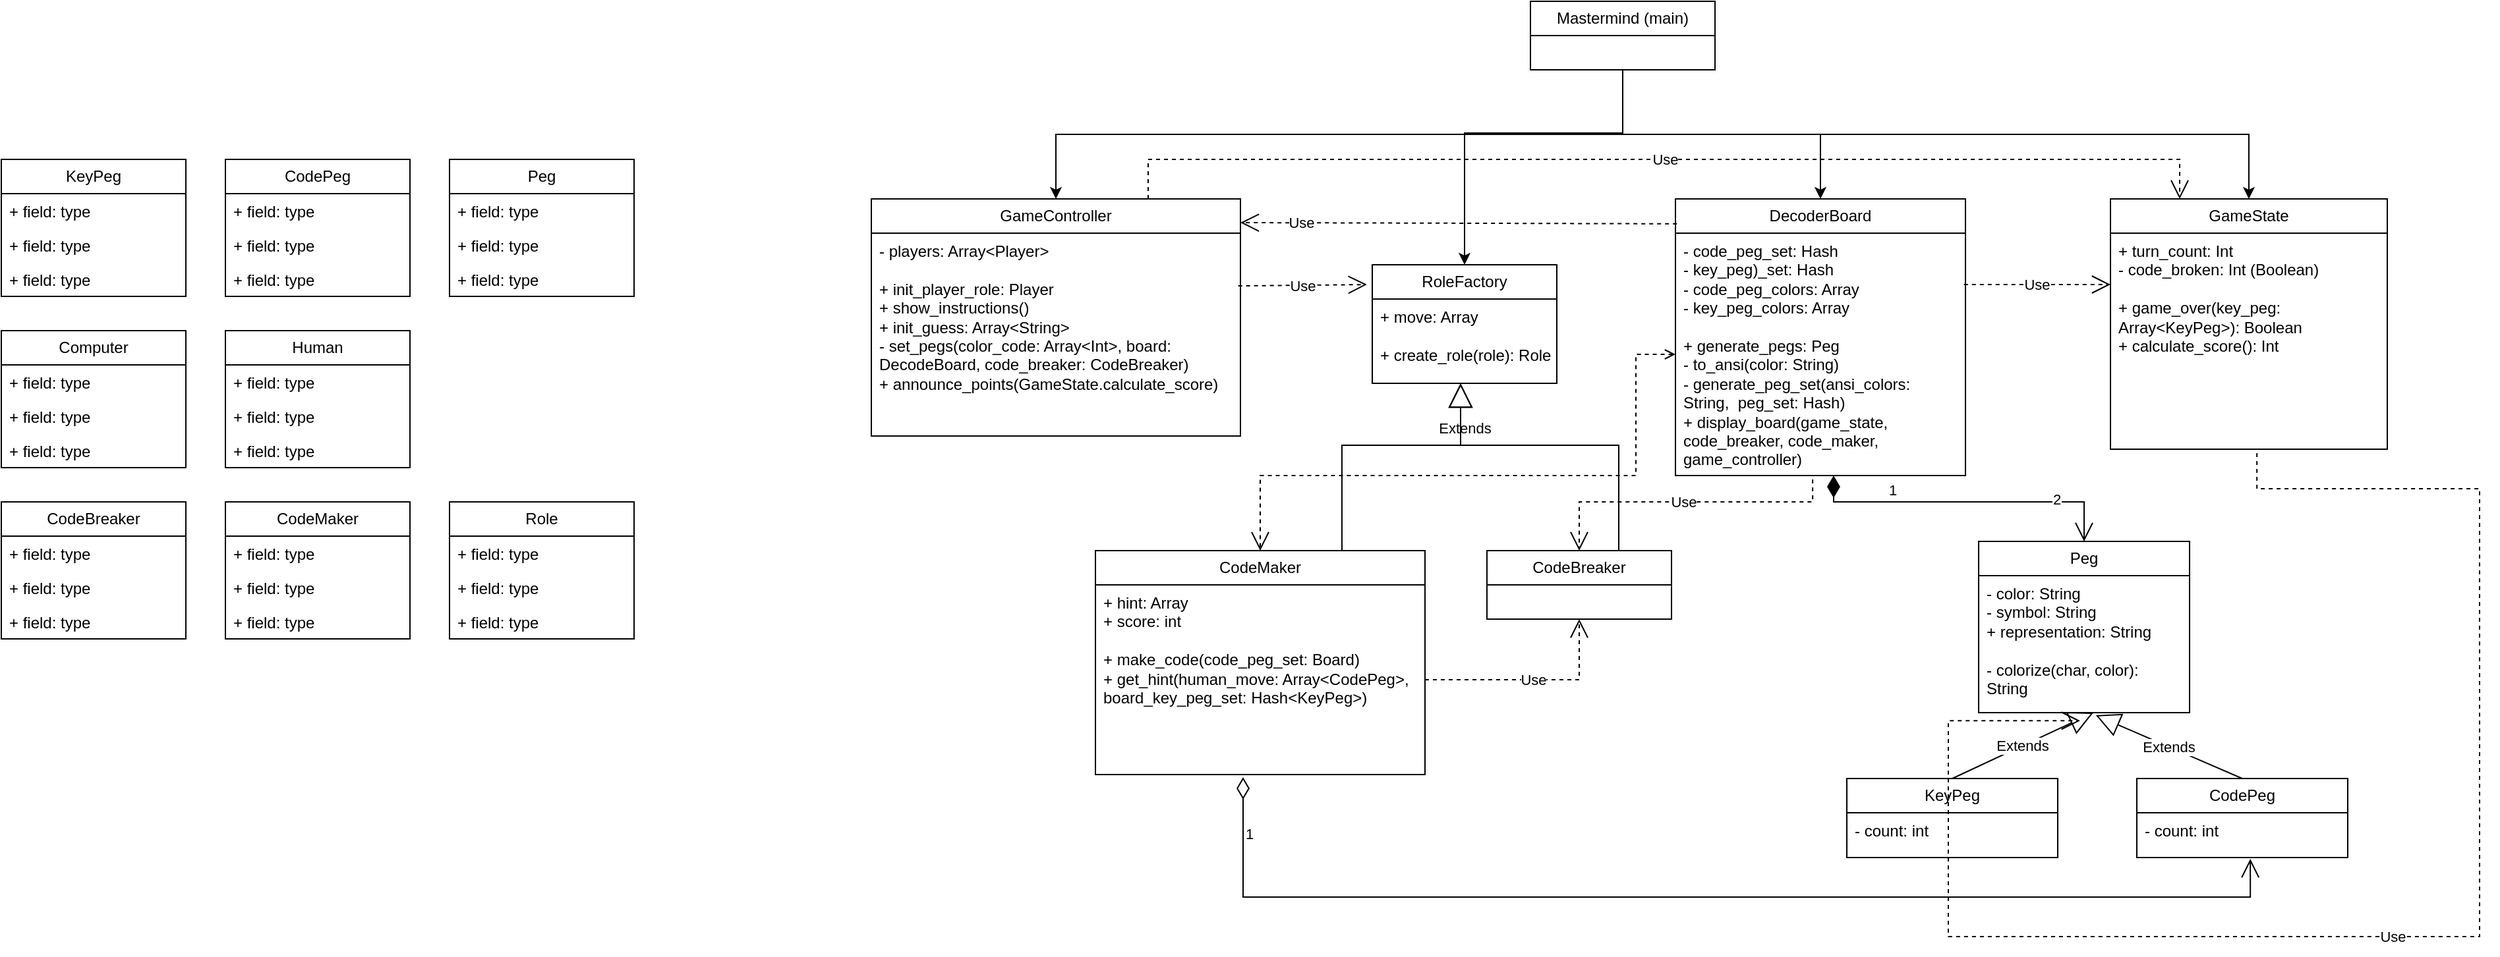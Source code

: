 <mxfile version="24.7.2" type="github">
  <diagram name="Page-1" id="ZshSO4ownrepfYjG7Jd_">
    <mxGraphModel dx="2603" dy="1588" grid="1" gridSize="10" guides="1" tooltips="1" connect="1" arrows="1" fold="1" page="1" pageScale="1" pageWidth="1169" pageHeight="827" math="0" shadow="0">
      <root>
        <mxCell id="0" />
        <mxCell id="1" parent="0" />
        <mxCell id="9Viv94U3JfG2chc9FHKo-1" value="Peg" style="swimlane;fontStyle=0;childLayout=stackLayout;horizontal=1;startSize=26;fillColor=none;horizontalStack=0;resizeParent=1;resizeParentMax=0;resizeLast=0;collapsible=1;marginBottom=0;whiteSpace=wrap;html=1;" parent="1" vertex="1">
          <mxGeometry x="-210" y="110" width="140" height="104" as="geometry" />
        </mxCell>
        <mxCell id="9Viv94U3JfG2chc9FHKo-2" value="+ field: type" style="text;strokeColor=none;fillColor=none;align=left;verticalAlign=top;spacingLeft=4;spacingRight=4;overflow=hidden;rotatable=0;points=[[0,0.5],[1,0.5]];portConstraint=eastwest;whiteSpace=wrap;html=1;" parent="9Viv94U3JfG2chc9FHKo-1" vertex="1">
          <mxGeometry y="26" width="140" height="26" as="geometry" />
        </mxCell>
        <mxCell id="9Viv94U3JfG2chc9FHKo-3" value="+ field: type" style="text;strokeColor=none;fillColor=none;align=left;verticalAlign=top;spacingLeft=4;spacingRight=4;overflow=hidden;rotatable=0;points=[[0,0.5],[1,0.5]];portConstraint=eastwest;whiteSpace=wrap;html=1;" parent="9Viv94U3JfG2chc9FHKo-1" vertex="1">
          <mxGeometry y="52" width="140" height="26" as="geometry" />
        </mxCell>
        <mxCell id="9Viv94U3JfG2chc9FHKo-4" value="+ field: type" style="text;strokeColor=none;fillColor=none;align=left;verticalAlign=top;spacingLeft=4;spacingRight=4;overflow=hidden;rotatable=0;points=[[0,0.5],[1,0.5]];portConstraint=eastwest;whiteSpace=wrap;html=1;" parent="9Viv94U3JfG2chc9FHKo-1" vertex="1">
          <mxGeometry y="78" width="140" height="26" as="geometry" />
        </mxCell>
        <mxCell id="9Viv94U3JfG2chc9FHKo-5" value="CodePeg" style="swimlane;fontStyle=0;childLayout=stackLayout;horizontal=1;startSize=26;fillColor=none;horizontalStack=0;resizeParent=1;resizeParentMax=0;resizeLast=0;collapsible=1;marginBottom=0;whiteSpace=wrap;html=1;" parent="1" vertex="1">
          <mxGeometry x="-380" y="110" width="140" height="104" as="geometry" />
        </mxCell>
        <mxCell id="9Viv94U3JfG2chc9FHKo-6" value="+ field: type" style="text;strokeColor=none;fillColor=none;align=left;verticalAlign=top;spacingLeft=4;spacingRight=4;overflow=hidden;rotatable=0;points=[[0,0.5],[1,0.5]];portConstraint=eastwest;whiteSpace=wrap;html=1;" parent="9Viv94U3JfG2chc9FHKo-5" vertex="1">
          <mxGeometry y="26" width="140" height="26" as="geometry" />
        </mxCell>
        <mxCell id="9Viv94U3JfG2chc9FHKo-7" value="+ field: type" style="text;strokeColor=none;fillColor=none;align=left;verticalAlign=top;spacingLeft=4;spacingRight=4;overflow=hidden;rotatable=0;points=[[0,0.5],[1,0.5]];portConstraint=eastwest;whiteSpace=wrap;html=1;" parent="9Viv94U3JfG2chc9FHKo-5" vertex="1">
          <mxGeometry y="52" width="140" height="26" as="geometry" />
        </mxCell>
        <mxCell id="9Viv94U3JfG2chc9FHKo-8" value="+ field: type" style="text;strokeColor=none;fillColor=none;align=left;verticalAlign=top;spacingLeft=4;spacingRight=4;overflow=hidden;rotatable=0;points=[[0,0.5],[1,0.5]];portConstraint=eastwest;whiteSpace=wrap;html=1;" parent="9Viv94U3JfG2chc9FHKo-5" vertex="1">
          <mxGeometry y="78" width="140" height="26" as="geometry" />
        </mxCell>
        <mxCell id="9Viv94U3JfG2chc9FHKo-9" value="KeyPeg" style="swimlane;fontStyle=0;childLayout=stackLayout;horizontal=1;startSize=26;fillColor=none;horizontalStack=0;resizeParent=1;resizeParentMax=0;resizeLast=0;collapsible=1;marginBottom=0;whiteSpace=wrap;html=1;" parent="1" vertex="1">
          <mxGeometry x="-550" y="110" width="140" height="104" as="geometry" />
        </mxCell>
        <mxCell id="9Viv94U3JfG2chc9FHKo-10" value="+ field: type" style="text;strokeColor=none;fillColor=none;align=left;verticalAlign=top;spacingLeft=4;spacingRight=4;overflow=hidden;rotatable=0;points=[[0,0.5],[1,0.5]];portConstraint=eastwest;whiteSpace=wrap;html=1;" parent="9Viv94U3JfG2chc9FHKo-9" vertex="1">
          <mxGeometry y="26" width="140" height="26" as="geometry" />
        </mxCell>
        <mxCell id="9Viv94U3JfG2chc9FHKo-11" value="+ field: type" style="text;strokeColor=none;fillColor=none;align=left;verticalAlign=top;spacingLeft=4;spacingRight=4;overflow=hidden;rotatable=0;points=[[0,0.5],[1,0.5]];portConstraint=eastwest;whiteSpace=wrap;html=1;" parent="9Viv94U3JfG2chc9FHKo-9" vertex="1">
          <mxGeometry y="52" width="140" height="26" as="geometry" />
        </mxCell>
        <mxCell id="9Viv94U3JfG2chc9FHKo-12" value="+ field: type" style="text;strokeColor=none;fillColor=none;align=left;verticalAlign=top;spacingLeft=4;spacingRight=4;overflow=hidden;rotatable=0;points=[[0,0.5],[1,0.5]];portConstraint=eastwest;whiteSpace=wrap;html=1;" parent="9Viv94U3JfG2chc9FHKo-9" vertex="1">
          <mxGeometry y="78" width="140" height="26" as="geometry" />
        </mxCell>
        <mxCell id="9Viv94U3JfG2chc9FHKo-13" value="GameController" style="swimlane;fontStyle=0;childLayout=stackLayout;horizontal=1;startSize=26;fillColor=none;horizontalStack=0;resizeParent=1;resizeParentMax=0;resizeLast=0;collapsible=1;marginBottom=0;whiteSpace=wrap;html=1;" parent="1" vertex="1">
          <mxGeometry x="110" y="140" width="280" height="180" as="geometry" />
        </mxCell>
        <mxCell id="9Viv94U3JfG2chc9FHKo-14" value="&lt;div&gt;- players: Array&amp;lt;Player&amp;gt;&lt;/div&gt;&lt;div&gt;&lt;br&gt;&lt;/div&gt;&lt;div&gt;+ init_player_role: Player&lt;/div&gt;&lt;div&gt;+ show_instructions()&lt;/div&gt;&lt;div&gt;+ init_guess: Array&amp;lt;String&amp;gt;&lt;/div&gt;&lt;div&gt;- set_pegs(color_code: Array&amp;lt;Int&amp;gt;, board: DecodeBoard, code_breaker: CodeBreaker)&lt;/div&gt;&lt;div&gt;+ announce_points(GameState.calculate_score)&lt;/div&gt;" style="text;strokeColor=none;fillColor=none;align=left;verticalAlign=top;spacingLeft=4;spacingRight=4;overflow=hidden;rotatable=0;points=[[0,0.5],[1,0.5]];portConstraint=eastwest;whiteSpace=wrap;html=1;" parent="9Viv94U3JfG2chc9FHKo-13" vertex="1">
          <mxGeometry y="26" width="280" height="154" as="geometry" />
        </mxCell>
        <mxCell id="9Viv94U3JfG2chc9FHKo-40" value="Human" style="swimlane;fontStyle=0;childLayout=stackLayout;horizontal=1;startSize=26;fillColor=none;horizontalStack=0;resizeParent=1;resizeParentMax=0;resizeLast=0;collapsible=1;marginBottom=0;whiteSpace=wrap;html=1;" parent="1" vertex="1">
          <mxGeometry x="-380" y="240" width="140" height="104" as="geometry" />
        </mxCell>
        <mxCell id="9Viv94U3JfG2chc9FHKo-41" value="+ field: type" style="text;strokeColor=none;fillColor=none;align=left;verticalAlign=top;spacingLeft=4;spacingRight=4;overflow=hidden;rotatable=0;points=[[0,0.5],[1,0.5]];portConstraint=eastwest;whiteSpace=wrap;html=1;" parent="9Viv94U3JfG2chc9FHKo-40" vertex="1">
          <mxGeometry y="26" width="140" height="26" as="geometry" />
        </mxCell>
        <mxCell id="9Viv94U3JfG2chc9FHKo-42" value="+ field: type" style="text;strokeColor=none;fillColor=none;align=left;verticalAlign=top;spacingLeft=4;spacingRight=4;overflow=hidden;rotatable=0;points=[[0,0.5],[1,0.5]];portConstraint=eastwest;whiteSpace=wrap;html=1;" parent="9Viv94U3JfG2chc9FHKo-40" vertex="1">
          <mxGeometry y="52" width="140" height="26" as="geometry" />
        </mxCell>
        <mxCell id="9Viv94U3JfG2chc9FHKo-43" value="+ field: type" style="text;strokeColor=none;fillColor=none;align=left;verticalAlign=top;spacingLeft=4;spacingRight=4;overflow=hidden;rotatable=0;points=[[0,0.5],[1,0.5]];portConstraint=eastwest;whiteSpace=wrap;html=1;" parent="9Viv94U3JfG2chc9FHKo-40" vertex="1">
          <mxGeometry y="78" width="140" height="26" as="geometry" />
        </mxCell>
        <mxCell id="9Viv94U3JfG2chc9FHKo-44" value="Computer" style="swimlane;fontStyle=0;childLayout=stackLayout;horizontal=1;startSize=26;fillColor=none;horizontalStack=0;resizeParent=1;resizeParentMax=0;resizeLast=0;collapsible=1;marginBottom=0;whiteSpace=wrap;html=1;" parent="1" vertex="1">
          <mxGeometry x="-550" y="240" width="140" height="104" as="geometry" />
        </mxCell>
        <mxCell id="9Viv94U3JfG2chc9FHKo-45" value="+ field: type" style="text;strokeColor=none;fillColor=none;align=left;verticalAlign=top;spacingLeft=4;spacingRight=4;overflow=hidden;rotatable=0;points=[[0,0.5],[1,0.5]];portConstraint=eastwest;whiteSpace=wrap;html=1;" parent="9Viv94U3JfG2chc9FHKo-44" vertex="1">
          <mxGeometry y="26" width="140" height="26" as="geometry" />
        </mxCell>
        <mxCell id="9Viv94U3JfG2chc9FHKo-46" value="+ field: type" style="text;strokeColor=none;fillColor=none;align=left;verticalAlign=top;spacingLeft=4;spacingRight=4;overflow=hidden;rotatable=0;points=[[0,0.5],[1,0.5]];portConstraint=eastwest;whiteSpace=wrap;html=1;" parent="9Viv94U3JfG2chc9FHKo-44" vertex="1">
          <mxGeometry y="52" width="140" height="26" as="geometry" />
        </mxCell>
        <mxCell id="9Viv94U3JfG2chc9FHKo-47" value="+ field: type" style="text;strokeColor=none;fillColor=none;align=left;verticalAlign=top;spacingLeft=4;spacingRight=4;overflow=hidden;rotatable=0;points=[[0,0.5],[1,0.5]];portConstraint=eastwest;whiteSpace=wrap;html=1;" parent="9Viv94U3JfG2chc9FHKo-44" vertex="1">
          <mxGeometry y="78" width="140" height="26" as="geometry" />
        </mxCell>
        <mxCell id="9Viv94U3JfG2chc9FHKo-72" style="edgeStyle=orthogonalEdgeStyle;rounded=0;orthogonalLoop=1;jettySize=auto;html=1;entryX=0.5;entryY=0;entryDx=0;entryDy=0;exitX=0.5;exitY=1;exitDx=0;exitDy=0;" parent="1" source="9Viv94U3JfG2chc9FHKo-48" target="9Viv94U3JfG2chc9FHKo-13" edge="1">
          <mxGeometry relative="1" as="geometry">
            <mxPoint x="561" y="62" as="sourcePoint" />
          </mxGeometry>
        </mxCell>
        <mxCell id="9Viv94U3JfG2chc9FHKo-48" value="Mastermind (main)" style="swimlane;fontStyle=0;childLayout=stackLayout;horizontal=1;startSize=26;fillColor=none;horizontalStack=0;resizeParent=1;resizeParentMax=0;resizeLast=0;collapsible=1;marginBottom=0;whiteSpace=wrap;html=1;" parent="1" vertex="1">
          <mxGeometry x="610" y="-10" width="140" height="52" as="geometry" />
        </mxCell>
        <mxCell id="9Viv94U3JfG2chc9FHKo-52" value="GameState" style="swimlane;fontStyle=0;childLayout=stackLayout;horizontal=1;startSize=26;fillColor=none;horizontalStack=0;resizeParent=1;resizeParentMax=0;resizeLast=0;collapsible=1;marginBottom=0;whiteSpace=wrap;html=1;" parent="1" vertex="1">
          <mxGeometry x="1050" y="140" width="210" height="190" as="geometry" />
        </mxCell>
        <mxCell id="9Viv94U3JfG2chc9FHKo-53" value="+ turn_count: Int&lt;div&gt;- code_broken: Int (Boolean)&lt;/div&gt;&lt;div&gt;&lt;br&gt;&lt;/div&gt;&lt;div&gt;+ game_over(key_peg: Array&amp;lt;KeyPeg&amp;gt;): Boolean&lt;/div&gt;&lt;div&gt;+ calculate_score(): Int&lt;/div&gt;&lt;div&gt;&lt;br&gt;&lt;/div&gt;" style="text;strokeColor=none;fillColor=none;align=left;verticalAlign=top;spacingLeft=4;spacingRight=4;overflow=hidden;rotatable=0;points=[[0,0.5],[1,0.5]];portConstraint=eastwest;whiteSpace=wrap;html=1;" parent="9Viv94U3JfG2chc9FHKo-52" vertex="1">
          <mxGeometry y="26" width="210" height="164" as="geometry" />
        </mxCell>
        <mxCell id="9Viv94U3JfG2chc9FHKo-56" value="DecoderBoard" style="swimlane;fontStyle=0;childLayout=stackLayout;horizontal=1;startSize=26;fillColor=none;horizontalStack=0;resizeParent=1;resizeParentMax=0;resizeLast=0;collapsible=1;marginBottom=0;whiteSpace=wrap;html=1;" parent="1" vertex="1">
          <mxGeometry x="720" y="140" width="220" height="210" as="geometry" />
        </mxCell>
        <mxCell id="9Viv94U3JfG2chc9FHKo-59" value="&lt;div&gt;- code_peg_set: Hash&lt;/div&gt;&lt;div&gt;- key_peg)_set: Hash&lt;/div&gt;&lt;div&gt;- code_peg_colors: Array&lt;/div&gt;&lt;div&gt;- key_peg_colors: Array&lt;/div&gt;&lt;div&gt;&lt;br&gt;&lt;/div&gt;+ generate_pegs: Peg&lt;div&gt;- to_ansi(color: String)&lt;/div&gt;&lt;div&gt;- generate_peg_set(ansi_colors: String,&amp;nbsp; peg_set: Hash)&lt;/div&gt;&lt;div&gt;+ display_board(game_state, code_breaker, code_maker, game_controller)&lt;/div&gt;" style="text;strokeColor=none;fillColor=none;align=left;verticalAlign=top;spacingLeft=4;spacingRight=4;overflow=hidden;rotatable=0;points=[[0,0.5],[1,0.5]];portConstraint=eastwest;whiteSpace=wrap;html=1;" parent="9Viv94U3JfG2chc9FHKo-56" vertex="1">
          <mxGeometry y="26" width="220" height="184" as="geometry" />
        </mxCell>
        <mxCell id="9Viv94U3JfG2chc9FHKo-60" value="CodeBreaker" style="swimlane;fontStyle=0;childLayout=stackLayout;horizontal=1;startSize=26;fillColor=none;horizontalStack=0;resizeParent=1;resizeParentMax=0;resizeLast=0;collapsible=1;marginBottom=0;whiteSpace=wrap;html=1;" parent="1" vertex="1">
          <mxGeometry x="-550" y="370" width="140" height="104" as="geometry" />
        </mxCell>
        <mxCell id="9Viv94U3JfG2chc9FHKo-61" value="+ field: type" style="text;strokeColor=none;fillColor=none;align=left;verticalAlign=top;spacingLeft=4;spacingRight=4;overflow=hidden;rotatable=0;points=[[0,0.5],[1,0.5]];portConstraint=eastwest;whiteSpace=wrap;html=1;" parent="9Viv94U3JfG2chc9FHKo-60" vertex="1">
          <mxGeometry y="26" width="140" height="26" as="geometry" />
        </mxCell>
        <mxCell id="9Viv94U3JfG2chc9FHKo-62" value="+ field: type" style="text;strokeColor=none;fillColor=none;align=left;verticalAlign=top;spacingLeft=4;spacingRight=4;overflow=hidden;rotatable=0;points=[[0,0.5],[1,0.5]];portConstraint=eastwest;whiteSpace=wrap;html=1;" parent="9Viv94U3JfG2chc9FHKo-60" vertex="1">
          <mxGeometry y="52" width="140" height="26" as="geometry" />
        </mxCell>
        <mxCell id="9Viv94U3JfG2chc9FHKo-63" value="+ field: type" style="text;strokeColor=none;fillColor=none;align=left;verticalAlign=top;spacingLeft=4;spacingRight=4;overflow=hidden;rotatable=0;points=[[0,0.5],[1,0.5]];portConstraint=eastwest;whiteSpace=wrap;html=1;" parent="9Viv94U3JfG2chc9FHKo-60" vertex="1">
          <mxGeometry y="78" width="140" height="26" as="geometry" />
        </mxCell>
        <mxCell id="9Viv94U3JfG2chc9FHKo-64" value="CodeMaker" style="swimlane;fontStyle=0;childLayout=stackLayout;horizontal=1;startSize=26;fillColor=none;horizontalStack=0;resizeParent=1;resizeParentMax=0;resizeLast=0;collapsible=1;marginBottom=0;whiteSpace=wrap;html=1;" parent="1" vertex="1">
          <mxGeometry x="-380" y="370" width="140" height="104" as="geometry" />
        </mxCell>
        <mxCell id="9Viv94U3JfG2chc9FHKo-65" value="+ field: type" style="text;strokeColor=none;fillColor=none;align=left;verticalAlign=top;spacingLeft=4;spacingRight=4;overflow=hidden;rotatable=0;points=[[0,0.5],[1,0.5]];portConstraint=eastwest;whiteSpace=wrap;html=1;" parent="9Viv94U3JfG2chc9FHKo-64" vertex="1">
          <mxGeometry y="26" width="140" height="26" as="geometry" />
        </mxCell>
        <mxCell id="9Viv94U3JfG2chc9FHKo-66" value="+ field: type" style="text;strokeColor=none;fillColor=none;align=left;verticalAlign=top;spacingLeft=4;spacingRight=4;overflow=hidden;rotatable=0;points=[[0,0.5],[1,0.5]];portConstraint=eastwest;whiteSpace=wrap;html=1;" parent="9Viv94U3JfG2chc9FHKo-64" vertex="1">
          <mxGeometry y="52" width="140" height="26" as="geometry" />
        </mxCell>
        <mxCell id="9Viv94U3JfG2chc9FHKo-67" value="+ field: type" style="text;strokeColor=none;fillColor=none;align=left;verticalAlign=top;spacingLeft=4;spacingRight=4;overflow=hidden;rotatable=0;points=[[0,0.5],[1,0.5]];portConstraint=eastwest;whiteSpace=wrap;html=1;" parent="9Viv94U3JfG2chc9FHKo-64" vertex="1">
          <mxGeometry y="78" width="140" height="26" as="geometry" />
        </mxCell>
        <mxCell id="9Viv94U3JfG2chc9FHKo-68" value="Role" style="swimlane;fontStyle=0;childLayout=stackLayout;horizontal=1;startSize=26;fillColor=none;horizontalStack=0;resizeParent=1;resizeParentMax=0;resizeLast=0;collapsible=1;marginBottom=0;whiteSpace=wrap;html=1;" parent="1" vertex="1">
          <mxGeometry x="-210" y="370" width="140" height="104" as="geometry" />
        </mxCell>
        <mxCell id="9Viv94U3JfG2chc9FHKo-69" value="+ field: type" style="text;strokeColor=none;fillColor=none;align=left;verticalAlign=top;spacingLeft=4;spacingRight=4;overflow=hidden;rotatable=0;points=[[0,0.5],[1,0.5]];portConstraint=eastwest;whiteSpace=wrap;html=1;" parent="9Viv94U3JfG2chc9FHKo-68" vertex="1">
          <mxGeometry y="26" width="140" height="26" as="geometry" />
        </mxCell>
        <mxCell id="9Viv94U3JfG2chc9FHKo-70" value="+ field: type" style="text;strokeColor=none;fillColor=none;align=left;verticalAlign=top;spacingLeft=4;spacingRight=4;overflow=hidden;rotatable=0;points=[[0,0.5],[1,0.5]];portConstraint=eastwest;whiteSpace=wrap;html=1;" parent="9Viv94U3JfG2chc9FHKo-68" vertex="1">
          <mxGeometry y="52" width="140" height="26" as="geometry" />
        </mxCell>
        <mxCell id="9Viv94U3JfG2chc9FHKo-71" value="+ field: type" style="text;strokeColor=none;fillColor=none;align=left;verticalAlign=top;spacingLeft=4;spacingRight=4;overflow=hidden;rotatable=0;points=[[0,0.5],[1,0.5]];portConstraint=eastwest;whiteSpace=wrap;html=1;" parent="9Viv94U3JfG2chc9FHKo-68" vertex="1">
          <mxGeometry y="78" width="140" height="26" as="geometry" />
        </mxCell>
        <mxCell id="9Viv94U3JfG2chc9FHKo-74" style="edgeStyle=orthogonalEdgeStyle;rounded=0;orthogonalLoop=1;jettySize=auto;html=1;entryX=0.5;entryY=0;entryDx=0;entryDy=0;exitX=0.5;exitY=1;exitDx=0;exitDy=0;" parent="1" source="9Viv94U3JfG2chc9FHKo-48" target="9Viv94U3JfG2chc9FHKo-52" edge="1">
          <mxGeometry relative="1" as="geometry">
            <mxPoint x="560.98" y="62" as="sourcePoint" />
            <mxPoint x="280" y="150" as="targetPoint" />
          </mxGeometry>
        </mxCell>
        <mxCell id="9Viv94U3JfG2chc9FHKo-81" value="1" style="endArrow=open;html=1;endSize=12;startArrow=diamondThin;startSize=14;startFill=1;align=left;verticalAlign=bottom;rounded=0;entryX=0.5;entryY=0;entryDx=0;entryDy=0;edgeStyle=orthogonalEdgeStyle;" parent="1" target="HHrogtNKA-sEMQ-f9Btd-13" edge="1">
          <mxGeometry x="-0.5" relative="1" as="geometry">
            <mxPoint x="840" y="350" as="sourcePoint" />
            <mxPoint x="270" y="390" as="targetPoint" />
            <mxPoint as="offset" />
            <Array as="points">
              <mxPoint x="840" y="370" />
              <mxPoint x="1030" y="370" />
            </Array>
          </mxGeometry>
        </mxCell>
        <mxCell id="9Viv94U3JfG2chc9FHKo-82" value="2" style="edgeLabel;html=1;align=center;verticalAlign=middle;resizable=0;points=[];" parent="9Viv94U3JfG2chc9FHKo-81" vertex="1" connectable="0">
          <mxGeometry x="0.576" y="2" relative="1" as="geometry">
            <mxPoint as="offset" />
          </mxGeometry>
        </mxCell>
        <mxCell id="9Viv94U3JfG2chc9FHKo-83" value="CodeMaker" style="swimlane;fontStyle=0;childLayout=stackLayout;horizontal=1;startSize=26;fillColor=none;horizontalStack=0;resizeParent=1;resizeParentMax=0;resizeLast=0;collapsible=1;marginBottom=0;whiteSpace=wrap;html=1;" parent="1" vertex="1">
          <mxGeometry x="280" y="407" width="250" height="170" as="geometry" />
        </mxCell>
        <mxCell id="9Viv94U3JfG2chc9FHKo-84" value="&lt;div&gt;+ hint: Array&lt;/div&gt;&lt;div&gt;+ score: int&lt;/div&gt;&lt;div&gt;&lt;br&gt;&lt;/div&gt;&lt;div&gt;+ make_code(code_peg_set: Board)&amp;nbsp;&lt;/div&gt;&lt;div&gt;+ get_hint(human_move: Array&amp;lt;CodePeg&amp;gt;, board_key_peg_set: Hash&amp;lt;KeyPeg&amp;gt;)&lt;/div&gt;" style="text;strokeColor=none;fillColor=none;align=left;verticalAlign=top;spacingLeft=4;spacingRight=4;overflow=hidden;rotatable=0;points=[[0,0.5],[1,0.5]];portConstraint=eastwest;whiteSpace=wrap;html=1;" parent="9Viv94U3JfG2chc9FHKo-83" vertex="1">
          <mxGeometry y="26" width="250" height="144" as="geometry" />
        </mxCell>
        <mxCell id="9Viv94U3JfG2chc9FHKo-89" value="RoleFactory" style="swimlane;fontStyle=0;childLayout=stackLayout;horizontal=1;startSize=26;fillColor=none;horizontalStack=0;resizeParent=1;resizeParentMax=0;resizeLast=0;collapsible=1;marginBottom=0;whiteSpace=wrap;html=1;" parent="1" vertex="1">
          <mxGeometry x="490" y="190" width="140" height="90" as="geometry" />
        </mxCell>
        <mxCell id="9Viv94U3JfG2chc9FHKo-90" value="&lt;div&gt;+ move: Array&lt;/div&gt;&lt;div&gt;&lt;br&gt;&lt;/div&gt;&lt;div&gt;+ create_role(role): Role&lt;/div&gt;" style="text;strokeColor=none;fillColor=none;align=left;verticalAlign=top;spacingLeft=4;spacingRight=4;overflow=hidden;rotatable=0;points=[[0,0.5],[1,0.5]];portConstraint=eastwest;whiteSpace=wrap;html=1;" parent="9Viv94U3JfG2chc9FHKo-89" vertex="1">
          <mxGeometry y="26" width="140" height="64" as="geometry" />
        </mxCell>
        <mxCell id="9Viv94U3JfG2chc9FHKo-95" value="CodeBreaker" style="swimlane;fontStyle=0;childLayout=stackLayout;horizontal=1;startSize=26;fillColor=none;horizontalStack=0;resizeParent=1;resizeParentMax=0;resizeLast=0;collapsible=1;marginBottom=0;whiteSpace=wrap;html=1;" parent="1" vertex="1">
          <mxGeometry x="577" y="407" width="140" height="52" as="geometry" />
        </mxCell>
        <mxCell id="9Viv94U3JfG2chc9FHKo-100" value="Extends" style="endArrow=block;endSize=16;endFill=0;html=1;rounded=0;edgeStyle=orthogonalEdgeStyle;exitX=0.5;exitY=0;exitDx=0;exitDy=0;" parent="1" source="9Viv94U3JfG2chc9FHKo-83" target="9Viv94U3JfG2chc9FHKo-90" edge="1">
          <mxGeometry x="0.757" y="-3" width="160" relative="1" as="geometry">
            <mxPoint x="417" y="527" as="sourcePoint" />
            <mxPoint x="557.98" y="278.984" as="targetPoint" />
            <Array as="points">
              <mxPoint x="467" y="327" />
              <mxPoint x="557" y="327" />
            </Array>
            <mxPoint as="offset" />
          </mxGeometry>
        </mxCell>
        <mxCell id="9Viv94U3JfG2chc9FHKo-101" value="" style="endArrow=block;endSize=16;endFill=0;html=1;rounded=0;edgeStyle=orthogonalEdgeStyle;exitX=0.5;exitY=0;exitDx=0;exitDy=0;" parent="1" source="9Viv94U3JfG2chc9FHKo-95" edge="1" target="9Viv94U3JfG2chc9FHKo-90">
          <mxGeometry width="160" relative="1" as="geometry">
            <mxPoint x="666" y="345" as="sourcePoint" />
            <mxPoint x="557" y="277" as="targetPoint" />
            <Array as="points">
              <mxPoint x="677" y="327" />
              <mxPoint x="557" y="327" />
            </Array>
          </mxGeometry>
        </mxCell>
        <mxCell id="9Viv94U3JfG2chc9FHKo-104" value="CodePeg" style="swimlane;fontStyle=0;childLayout=stackLayout;horizontal=1;startSize=26;fillColor=none;horizontalStack=0;resizeParent=1;resizeParentMax=0;resizeLast=0;collapsible=1;marginBottom=0;whiteSpace=wrap;html=1;" parent="1" vertex="1">
          <mxGeometry x="1070" y="580" width="160" height="60" as="geometry" />
        </mxCell>
        <mxCell id="9Viv94U3JfG2chc9FHKo-105" value="- count: int" style="text;strokeColor=none;fillColor=none;align=left;verticalAlign=top;spacingLeft=4;spacingRight=4;overflow=hidden;rotatable=0;points=[[0,0.5],[1,0.5]];portConstraint=eastwest;whiteSpace=wrap;html=1;" parent="9Viv94U3JfG2chc9FHKo-104" vertex="1">
          <mxGeometry y="26" width="160" height="34" as="geometry" />
        </mxCell>
        <mxCell id="HHrogtNKA-sEMQ-f9Btd-3" value="Use" style="endArrow=open;endSize=12;dashed=1;html=1;rounded=0;exitX=0.994;exitY=0.26;exitDx=0;exitDy=0;exitPerimeter=0;entryX=-0.029;entryY=0.167;entryDx=0;entryDy=0;entryPerimeter=0;" edge="1" parent="1" source="9Viv94U3JfG2chc9FHKo-14" target="9Viv94U3JfG2chc9FHKo-89">
          <mxGeometry width="160" relative="1" as="geometry">
            <mxPoint x="730" y="420" as="sourcePoint" />
            <mxPoint x="890" y="420" as="targetPoint" />
          </mxGeometry>
        </mxCell>
        <mxCell id="HHrogtNKA-sEMQ-f9Btd-4" style="edgeStyle=orthogonalEdgeStyle;rounded=0;orthogonalLoop=1;jettySize=auto;html=1;exitX=0.5;exitY=1;exitDx=0;exitDy=0;" edge="1" parent="1" source="9Viv94U3JfG2chc9FHKo-48" target="9Viv94U3JfG2chc9FHKo-89">
          <mxGeometry relative="1" as="geometry">
            <mxPoint x="560" y="62.988" as="sourcePoint" />
            <mxPoint x="280" y="150" as="targetPoint" />
            <Array as="points">
              <mxPoint x="680" y="90" />
              <mxPoint x="560" y="90" />
            </Array>
          </mxGeometry>
        </mxCell>
        <mxCell id="HHrogtNKA-sEMQ-f9Btd-5" style="edgeStyle=orthogonalEdgeStyle;rounded=0;orthogonalLoop=1;jettySize=auto;html=1;exitX=0.5;exitY=1;exitDx=0;exitDy=0;entryX=0.5;entryY=0;entryDx=0;entryDy=0;" edge="1" parent="1" source="9Viv94U3JfG2chc9FHKo-48" target="9Viv94U3JfG2chc9FHKo-56">
          <mxGeometry relative="1" as="geometry">
            <mxPoint x="560" y="62.988" as="sourcePoint" />
            <mxPoint x="570" y="150" as="targetPoint" />
          </mxGeometry>
        </mxCell>
        <mxCell id="HHrogtNKA-sEMQ-f9Btd-7" value="Use" style="endArrow=open;endSize=12;dashed=1;html=1;rounded=0;exitX=0.995;exitY=0.212;exitDx=0;exitDy=0;exitPerimeter=0;entryX=0;entryY=0.5;entryDx=0;entryDy=0;strokeColor=default;align=center;verticalAlign=middle;fontFamily=Helvetica;fontSize=11;fontColor=default;labelBackgroundColor=default;" edge="1" parent="1" source="9Viv94U3JfG2chc9FHKo-59">
          <mxGeometry width="160" relative="1" as="geometry">
            <mxPoint x="371" y="215" as="sourcePoint" />
            <mxPoint x="1050" y="205" as="targetPoint" />
          </mxGeometry>
        </mxCell>
        <mxCell id="HHrogtNKA-sEMQ-f9Btd-8" value="Use" style="endArrow=open;endSize=12;dashed=1;html=1;rounded=0;exitX=0.473;exitY=1.016;exitDx=0;exitDy=0;exitPerimeter=0;edgeStyle=orthogonalEdgeStyle;entryX=0.5;entryY=0;entryDx=0;entryDy=0;" edge="1" parent="1" source="9Viv94U3JfG2chc9FHKo-59" target="9Viv94U3JfG2chc9FHKo-95">
          <mxGeometry width="160" relative="1" as="geometry">
            <mxPoint x="949" y="215" as="sourcePoint" />
            <mxPoint x="770" y="580" as="targetPoint" />
            <Array as="points">
              <mxPoint x="824" y="370" />
              <mxPoint x="647" y="370" />
            </Array>
          </mxGeometry>
        </mxCell>
        <mxCell id="HHrogtNKA-sEMQ-f9Btd-9" value="" style="endArrow=open;endSize=12;dashed=1;html=1;rounded=0;exitX=0;exitY=0.5;exitDx=0;exitDy=0;edgeStyle=orthogonalEdgeStyle;entryX=0.5;entryY=0;entryDx=0;entryDy=0;startArrow=open;startFill=0;" edge="1" parent="1" source="9Viv94U3JfG2chc9FHKo-59" target="9Viv94U3JfG2chc9FHKo-83">
          <mxGeometry width="160" relative="1" as="geometry">
            <mxPoint x="834" y="363" as="sourcePoint" />
            <mxPoint x="657" y="417" as="targetPoint" />
            <Array as="points">
              <mxPoint x="690" y="258" />
              <mxPoint x="690" y="350" />
              <mxPoint x="405" y="350" />
            </Array>
          </mxGeometry>
        </mxCell>
        <mxCell id="HHrogtNKA-sEMQ-f9Btd-10" value="Use" style="endArrow=open;endSize=12;dashed=1;html=1;rounded=0;exitX=0.005;exitY=0.09;exitDx=0;exitDy=0;exitPerimeter=0;entryX=1;entryY=0.1;entryDx=0;entryDy=0;entryPerimeter=0;" edge="1" parent="1" source="9Viv94U3JfG2chc9FHKo-56" target="9Viv94U3JfG2chc9FHKo-13">
          <mxGeometry x="0.723" width="160" relative="1" as="geometry">
            <mxPoint x="371" y="215" as="sourcePoint" />
            <mxPoint x="496" y="215" as="targetPoint" />
            <mxPoint as="offset" />
          </mxGeometry>
        </mxCell>
        <mxCell id="HHrogtNKA-sEMQ-f9Btd-11" value="KeyPeg" style="swimlane;fontStyle=0;childLayout=stackLayout;horizontal=1;startSize=26;fillColor=none;horizontalStack=0;resizeParent=1;resizeParentMax=0;resizeLast=0;collapsible=1;marginBottom=0;whiteSpace=wrap;html=1;" vertex="1" parent="1">
          <mxGeometry x="850" y="580" width="160" height="60" as="geometry" />
        </mxCell>
        <mxCell id="HHrogtNKA-sEMQ-f9Btd-12" value="- count: int&lt;br&gt;&lt;div&gt;&lt;br&gt;&lt;/div&gt;" style="text;strokeColor=none;fillColor=none;align=left;verticalAlign=top;spacingLeft=4;spacingRight=4;overflow=hidden;rotatable=0;points=[[0,0.5],[1,0.5]];portConstraint=eastwest;whiteSpace=wrap;html=1;" vertex="1" parent="HHrogtNKA-sEMQ-f9Btd-11">
          <mxGeometry y="26" width="160" height="34" as="geometry" />
        </mxCell>
        <mxCell id="HHrogtNKA-sEMQ-f9Btd-13" value="Peg" style="swimlane;fontStyle=0;childLayout=stackLayout;horizontal=1;startSize=26;fillColor=none;horizontalStack=0;resizeParent=1;resizeParentMax=0;resizeLast=0;collapsible=1;marginBottom=0;whiteSpace=wrap;html=1;" vertex="1" parent="1">
          <mxGeometry x="950" y="400" width="160" height="130" as="geometry" />
        </mxCell>
        <mxCell id="HHrogtNKA-sEMQ-f9Btd-14" value="- color: String&lt;div&gt;- symbol: String&lt;/div&gt;&lt;div&gt;+ representation: String&lt;/div&gt;&lt;div&gt;&lt;br&gt;&lt;/div&gt;&lt;div&gt;- colorize(char, color): String&lt;/div&gt;" style="text;strokeColor=none;fillColor=none;align=left;verticalAlign=top;spacingLeft=4;spacingRight=4;overflow=hidden;rotatable=0;points=[[0,0.5],[1,0.5]];portConstraint=eastwest;whiteSpace=wrap;html=1;" vertex="1" parent="HHrogtNKA-sEMQ-f9Btd-13">
          <mxGeometry y="26" width="160" height="104" as="geometry" />
        </mxCell>
        <mxCell id="HHrogtNKA-sEMQ-f9Btd-17" value="Extends" style="endArrow=block;endSize=16;endFill=0;html=1;rounded=0;exitX=0.5;exitY=0;exitDx=0;exitDy=0;entryX=0.544;entryY=1;entryDx=0;entryDy=0;entryPerimeter=0;" edge="1" parent="1" source="HHrogtNKA-sEMQ-f9Btd-11" target="HHrogtNKA-sEMQ-f9Btd-14">
          <mxGeometry width="160" relative="1" as="geometry">
            <mxPoint x="630" y="410" as="sourcePoint" />
            <mxPoint x="790" y="410" as="targetPoint" />
          </mxGeometry>
        </mxCell>
        <mxCell id="HHrogtNKA-sEMQ-f9Btd-18" value="Extends" style="endArrow=block;endSize=16;endFill=0;html=1;rounded=0;exitX=0.5;exitY=0;exitDx=0;exitDy=0;entryX=0.556;entryY=1.019;entryDx=0;entryDy=0;entryPerimeter=0;" edge="1" parent="1" source="9Viv94U3JfG2chc9FHKo-104" target="HHrogtNKA-sEMQ-f9Btd-14">
          <mxGeometry width="160" relative="1" as="geometry">
            <mxPoint x="940" y="590" as="sourcePoint" />
            <mxPoint x="1047" y="540" as="targetPoint" />
          </mxGeometry>
        </mxCell>
        <mxCell id="HHrogtNKA-sEMQ-f9Btd-19" value="Use" style="endArrow=open;endSize=12;dashed=1;html=1;rounded=0;exitX=0.529;exitY=1.018;exitDx=0;exitDy=0;exitPerimeter=0;strokeColor=default;align=center;verticalAlign=middle;fontFamily=Helvetica;fontSize=11;fontColor=default;labelBackgroundColor=default;edgeStyle=orthogonalEdgeStyle;entryX=0.481;entryY=1.059;entryDx=0;entryDy=0;entryPerimeter=0;" edge="1" parent="1" source="9Viv94U3JfG2chc9FHKo-53" target="HHrogtNKA-sEMQ-f9Btd-14">
          <mxGeometry width="160" relative="1" as="geometry">
            <mxPoint x="949" y="215" as="sourcePoint" />
            <mxPoint x="1130" y="470" as="targetPoint" />
            <Array as="points">
              <mxPoint x="1161" y="360" />
              <mxPoint x="1330" y="360" />
              <mxPoint x="1330" y="700" />
              <mxPoint x="927" y="700" />
            </Array>
          </mxGeometry>
        </mxCell>
        <mxCell id="HHrogtNKA-sEMQ-f9Btd-20" value="1" style="endArrow=open;html=1;endSize=12;startArrow=diamondThin;startSize=14;startFill=0;edgeStyle=orthogonalEdgeStyle;align=left;verticalAlign=bottom;rounded=0;exitX=0.448;exitY=1.014;exitDx=0;exitDy=0;exitPerimeter=0;entryX=0.538;entryY=1.029;entryDx=0;entryDy=0;entryPerimeter=0;" edge="1" parent="1" source="9Viv94U3JfG2chc9FHKo-84" target="9Viv94U3JfG2chc9FHKo-105">
          <mxGeometry x="-0.882" relative="1" as="geometry">
            <mxPoint x="630" y="360" as="sourcePoint" />
            <mxPoint x="790" y="360" as="targetPoint" />
            <Array as="points">
              <mxPoint x="392" y="670" />
              <mxPoint x="1156" y="670" />
            </Array>
            <mxPoint as="offset" />
          </mxGeometry>
        </mxCell>
        <mxCell id="HHrogtNKA-sEMQ-f9Btd-22" value="Use" style="endArrow=open;endSize=12;dashed=1;html=1;rounded=0;exitX=1;exitY=0.5;exitDx=0;exitDy=0;entryX=0.5;entryY=1;entryDx=0;entryDy=0;edgeStyle=orthogonalEdgeStyle;" edge="1" parent="1" source="9Viv94U3JfG2chc9FHKo-84" target="9Viv94U3JfG2chc9FHKo-95">
          <mxGeometry width="160" relative="1" as="geometry">
            <mxPoint x="630" y="360" as="sourcePoint" />
            <mxPoint x="790" y="360" as="targetPoint" />
          </mxGeometry>
        </mxCell>
        <mxCell id="HHrogtNKA-sEMQ-f9Btd-23" value="Use" style="endArrow=open;endSize=12;dashed=1;html=1;rounded=0;exitX=0.75;exitY=0;exitDx=0;exitDy=0;edgeStyle=orthogonalEdgeStyle;entryX=0.25;entryY=0;entryDx=0;entryDy=0;" edge="1" parent="1" source="9Viv94U3JfG2chc9FHKo-13" target="9Viv94U3JfG2chc9FHKo-52">
          <mxGeometry width="160" relative="1" as="geometry">
            <mxPoint x="834" y="363" as="sourcePoint" />
            <mxPoint x="657" y="417" as="targetPoint" />
            <Array as="points">
              <mxPoint x="320" y="110" />
              <mxPoint x="1103" y="110" />
            </Array>
          </mxGeometry>
        </mxCell>
      </root>
    </mxGraphModel>
  </diagram>
</mxfile>
